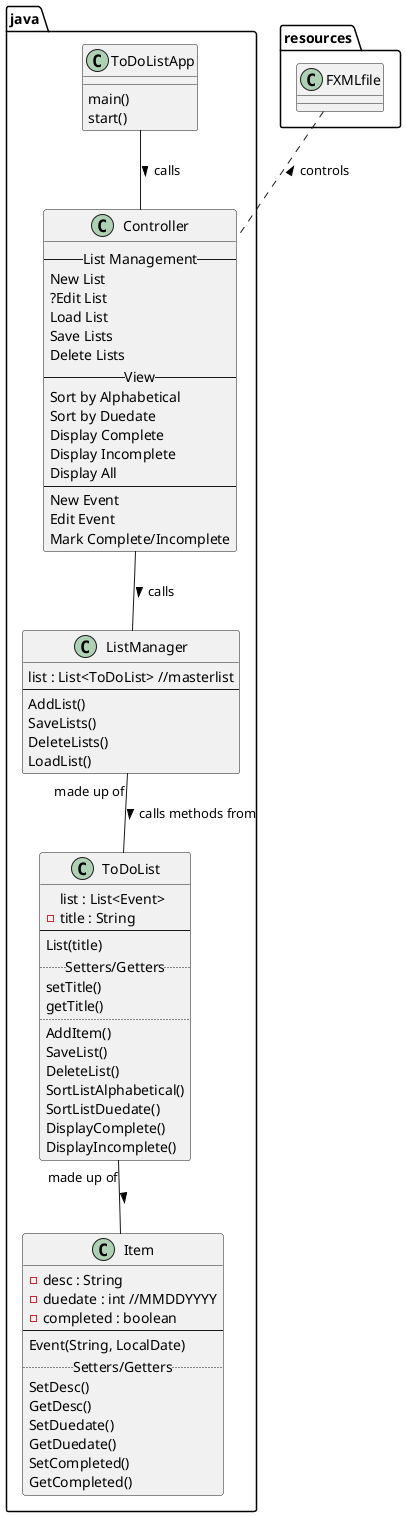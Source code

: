 @startuml
'https://plantuml.com/class-diagram

class java.ListManager{
list : List<ToDoList> //masterlist
--
AddList()
SaveLists()
DeleteLists()
LoadList()
}

class java.ToDoList {
list : List<Event>
-title : String
--
List(title)
..Setters/Getters..
setTitle()
getTitle()
..
AddItem()
SaveList()
DeleteList()
SortListAlphabetical()
SortListDuedate()
DisplayComplete()
DisplayIncomplete()
}

class java.Item {
-desc : String
-duedate : int //MMDDYYYY
-completed : boolean
--
Event(String, LocalDate)
..Setters/Getters..
SetDesc()
GetDesc()
SetDuedate()
GetDuedate()
SetCompleted()
GetCompleted()
}

java.ToDoList "made up of" -- java.Item : >
java.ListManager "made up of" -- java.ToDoList : > calls methods from

java.ToDoListApp -- java.Controller : > calls
resources.FXMLfile .. java.Controller : < controls
java.Controller -- java.ListManager : > calls


class java.Controller{
--List Management--
New List
?Edit List
Load List
Save Lists
Delete Lists
--View--
Sort by Alphabetical
Sort by Duedate
Display Complete
Display Incomplete
Display All
--
New Event
Edit Event
Mark Complete/Incomplete
}

class java.ToDoListApp{
main()
start()
}

@enduml